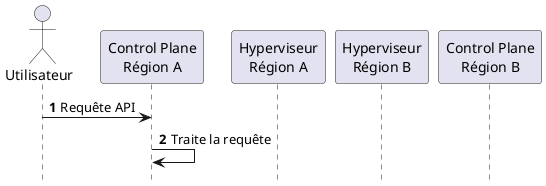 @startuml
hide footbox
actor Utilisateur
autonumber
participant "Control Plane\nRégion A" as CP_A
participant "Hyperviseur\nRégion A" as HV_A
participant "Hyperviseur\nRégion B" as HV_B
participant "Control Plane\nRégion B" as CP_B

Utilisateur -> CP_A : Requête API
CP_A -> CP_A : Traite la requête

@enduml